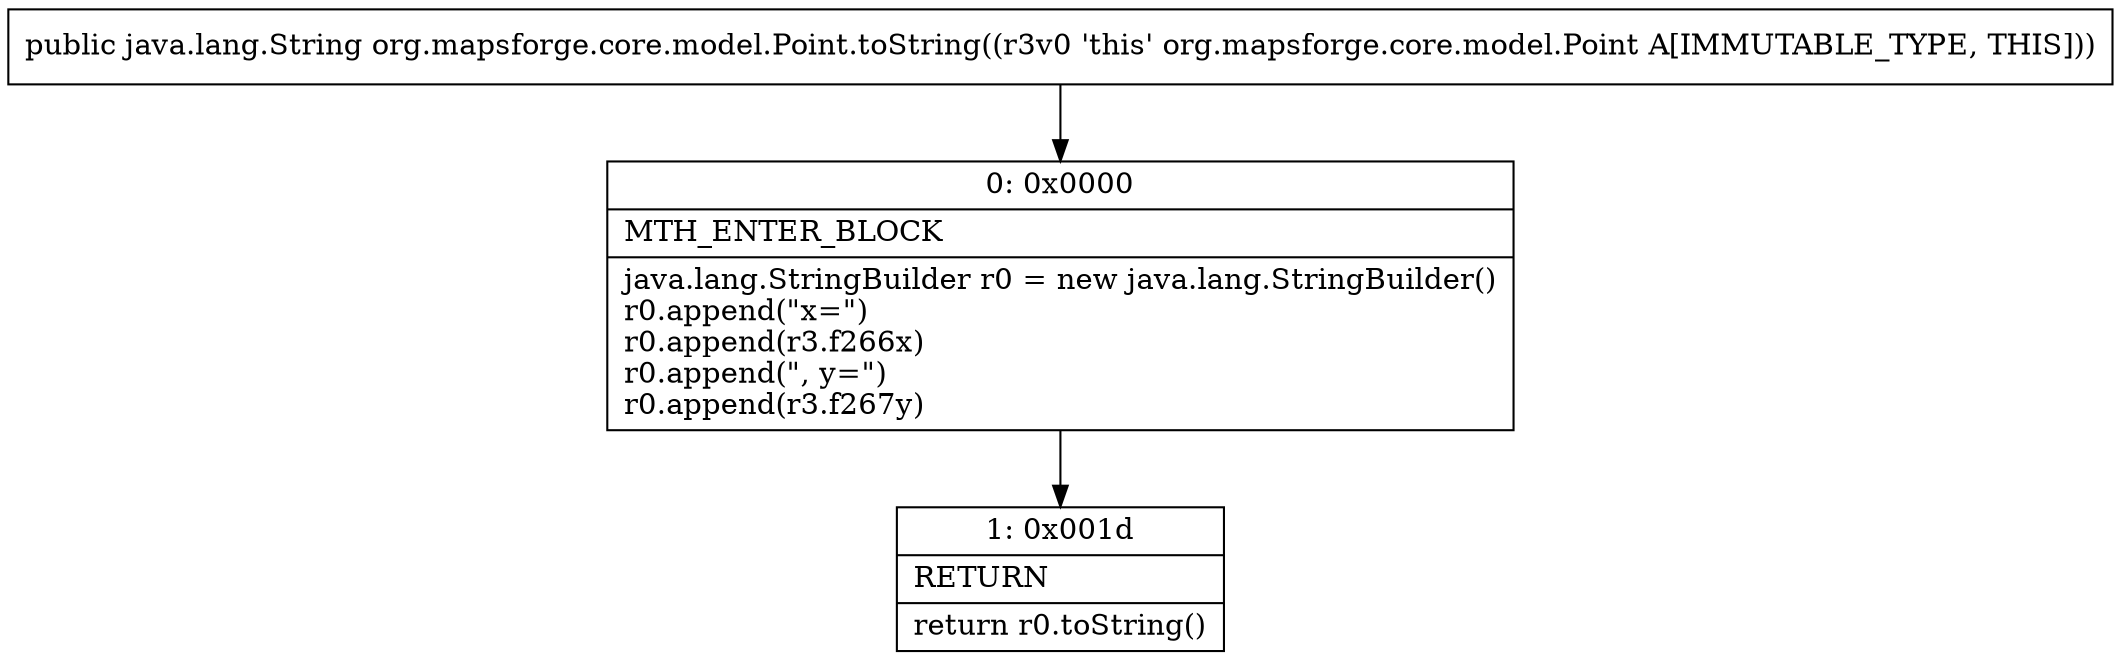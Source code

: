 digraph "CFG fororg.mapsforge.core.model.Point.toString()Ljava\/lang\/String;" {
Node_0 [shape=record,label="{0\:\ 0x0000|MTH_ENTER_BLOCK\l|java.lang.StringBuilder r0 = new java.lang.StringBuilder()\lr0.append(\"x=\")\lr0.append(r3.f266x)\lr0.append(\", y=\")\lr0.append(r3.f267y)\l}"];
Node_1 [shape=record,label="{1\:\ 0x001d|RETURN\l|return r0.toString()\l}"];
MethodNode[shape=record,label="{public java.lang.String org.mapsforge.core.model.Point.toString((r3v0 'this' org.mapsforge.core.model.Point A[IMMUTABLE_TYPE, THIS])) }"];
MethodNode -> Node_0;
Node_0 -> Node_1;
}

